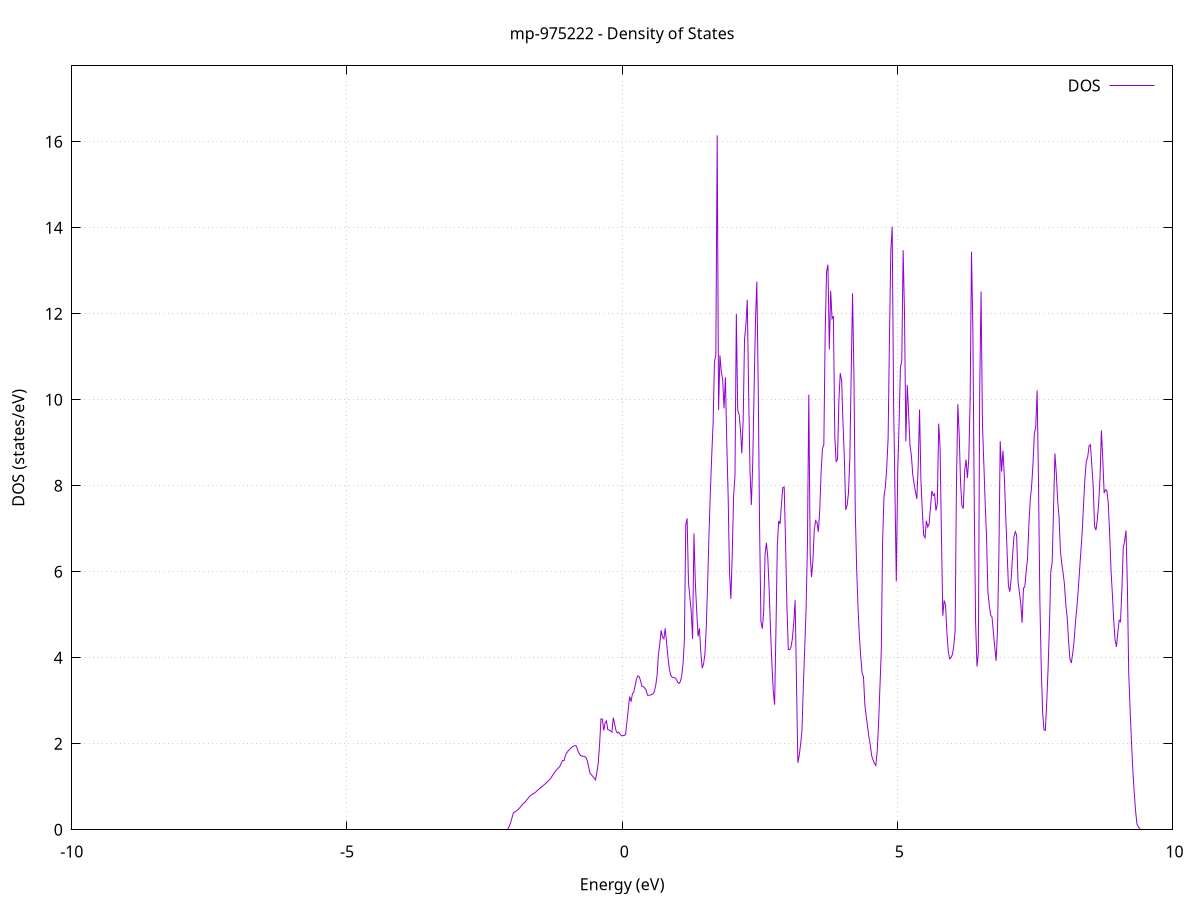 set title 'mp-975222 - Density of States'
set xlabel 'Energy (eV)'
set ylabel 'DOS (states/eV)'
set grid
set xrange [-10:10]
set yrange [0:17.764]
set xzeroaxis lt -1
set terminal png size 800,600
set output 'mp-975222_dos_gnuplot.png'
plot '-' using 1:2 with lines title 'DOS'
-37.997200 0.000000
-37.972400 0.000000
-37.947500 0.000000
-37.922700 0.000000
-37.897800 0.000000
-37.873000 0.000000
-37.848200 0.000000
-37.823300 0.000000
-37.798500 0.000000
-37.773600 0.000000
-37.748800 0.000000
-37.723900 0.000000
-37.699100 0.000000
-37.674200 0.000000
-37.649400 0.000000
-37.624600 0.000000
-37.599700 0.000000
-37.574900 0.000000
-37.550000 0.000000
-37.525200 0.000000
-37.500300 0.000000
-37.475500 0.000000
-37.450700 0.000000
-37.425800 0.000000
-37.401000 0.000000
-37.376100 0.000000
-37.351300 0.000000
-37.326400 0.000000
-37.301600 0.000000
-37.276800 0.000000
-37.251900 0.000000
-37.227100 0.000000
-37.202200 0.000000
-37.177400 0.000000
-37.152500 0.000000
-37.127700 0.000000
-37.102900 0.000000
-37.078000 0.000000
-37.053200 0.000000
-37.028300 0.000000
-37.003500 0.000000
-36.978600 0.000000
-36.953800 0.000000
-36.929000 0.000000
-36.904100 0.000000
-36.879300 0.000000
-36.854400 0.000000
-36.829600 0.000000
-36.804700 0.000000
-36.779900 0.000000
-36.755000 0.000000
-36.730200 0.000000
-36.705400 0.000000
-36.680500 0.000000
-36.655700 0.000000
-36.630800 0.000000
-36.606000 0.000000
-36.581100 0.000000
-36.556300 0.000000
-36.531500 0.000000
-36.506600 0.000000
-36.481800 0.000000
-36.456900 0.000000
-36.432100 0.000000
-36.407200 0.000000
-36.382400 0.000000
-36.357600 0.000000
-36.332700 0.000000
-36.307900 0.000000
-36.283000 0.000000
-36.258200 0.000000
-36.233300 0.000000
-36.208500 0.000000
-36.183700 0.000000
-36.158800 0.000000
-36.134000 0.000000
-36.109100 0.000000
-36.084300 0.000000
-36.059400 0.000000
-36.034600 0.000000
-36.009800 0.000000
-35.984900 0.000000
-35.960100 0.000000
-35.935200 0.000000
-35.910400 0.000000
-35.885500 0.000000
-35.860700 0.000000
-35.835800 0.000000
-35.811000 0.000000
-35.786200 0.000000
-35.761300 0.000000
-35.736500 0.000000
-35.711600 0.000000
-35.686800 0.000000
-35.661900 0.000000
-35.637100 0.000000
-35.612300 0.000000
-35.587400 0.000000
-35.562600 0.000000
-35.537700 0.000000
-35.512900 0.000000
-35.488000 0.000000
-35.463200 0.000000
-35.438400 0.000000
-35.413500 0.000000
-35.388700 0.000000
-35.363800 0.000000
-35.339000 0.000000
-35.314100 0.000000
-35.289300 0.000000
-35.264500 0.000000
-35.239600 0.000000
-35.214800 0.000000
-35.189900 0.000000
-35.165100 0.000000
-35.140200 0.000000
-35.115400 0.000000
-35.090600 0.000000
-35.065700 0.000000
-35.040900 0.000000
-35.016000 0.000000
-34.991200 0.000000
-34.966300 0.000000
-34.941500 0.000000
-34.916600 0.000000
-34.891800 0.000000
-34.867000 0.000000
-34.842100 0.000000
-34.817300 0.000000
-34.792400 0.000000
-34.767600 0.000000
-34.742700 0.000000
-34.717900 0.000000
-34.693100 0.000000
-34.668200 0.000000
-34.643400 0.000000
-34.618500 0.000000
-34.593700 0.000000
-34.568800 0.000000
-34.544000 0.000000
-34.519200 0.000000
-34.494300 0.000000
-34.469500 0.000000
-34.444600 0.000000
-34.419800 0.000000
-34.394900 0.000000
-34.370100 0.000000
-34.345300 0.000000
-34.320400 0.000000
-34.295600 0.000000
-34.270700 0.000000
-34.245900 0.000000
-34.221000 0.000000
-34.196200 0.000000
-34.171400 0.000000
-34.146500 0.000000
-34.121700 0.000000
-34.096800 0.000000
-34.072000 0.000000
-34.047100 0.000000
-34.022300 0.000000
-33.997400 0.000000
-33.972600 0.000000
-33.947800 0.000000
-33.922900 0.000000
-33.898100 0.000000
-33.873200 0.000000
-33.848400 0.000000
-33.823500 0.000000
-33.798700 0.000000
-33.773900 0.000000
-33.749000 0.000000
-33.724200 0.000000
-33.699300 0.000000
-33.674500 0.000000
-33.649600 0.000000
-33.624800 0.000000
-33.600000 0.000000
-33.575100 0.000000
-33.550300 0.000000
-33.525400 0.000000
-33.500600 0.000000
-33.475700 0.000000
-33.450900 0.000000
-33.426100 0.000000
-33.401200 0.000000
-33.376400 0.000000
-33.351500 0.000000
-33.326700 0.000000
-33.301800 0.000000
-33.277000 0.000000
-33.252100 0.000000
-33.227300 0.000000
-33.202500 0.000000
-33.177600 0.000000
-33.152800 0.000000
-33.127900 0.000000
-33.103100 0.000000
-33.078200 0.000000
-33.053400 0.000000
-33.028600 0.000000
-33.003700 0.000000
-32.978900 0.000000
-32.954000 0.000000
-32.929200 0.000000
-32.904300 0.000000
-32.879500 0.000000
-32.854700 0.000000
-32.829800 0.000000
-32.805000 0.000000
-32.780100 0.000000
-32.755300 0.000000
-32.730400 0.000000
-32.705600 0.000000
-32.680800 0.000000
-32.655900 0.000000
-32.631100 0.000000
-32.606200 0.000000
-32.581400 0.000000
-32.556500 0.000000
-32.531700 0.000000
-32.506900 0.000000
-32.482000 0.000000
-32.457200 0.000000
-32.432300 0.000000
-32.407500 0.000000
-32.382600 0.000000
-32.357800 0.000000
-32.332900 0.000000
-32.308100 0.000000
-32.283300 0.000000
-32.258400 0.000000
-32.233600 0.000000
-32.208700 0.000000
-32.183900 0.000000
-32.159000 0.000000
-32.134200 0.000000
-32.109400 0.000000
-32.084500 0.000000
-32.059700 0.000000
-32.034800 0.000000
-32.010000 0.000000
-31.985100 0.000000
-31.960300 0.000000
-31.935500 0.000000
-31.910600 0.000000
-31.885800 0.000000
-31.860900 0.000000
-31.836100 0.000000
-31.811200 0.000000
-31.786400 0.000000
-31.761600 0.000000
-31.736700 0.000000
-31.711900 0.000000
-31.687000 0.000000
-31.662200 0.000000
-31.637300 0.000000
-31.612500 0.000000
-31.587700 0.000000
-31.562800 0.000000
-31.538000 0.000000
-31.513100 0.000000
-31.488300 0.000000
-31.463400 0.000000
-31.438600 0.000000
-31.413700 0.000000
-31.388900 0.000000
-31.364100 0.000000
-31.339200 0.000000
-31.314400 0.000000
-31.289500 0.000000
-31.264700 0.000000
-31.239800 0.000000
-31.215000 0.000000
-31.190200 0.000000
-31.165300 0.000000
-31.140500 0.000000
-31.115600 0.000000
-31.090800 0.000000
-31.065900 0.000000
-31.041100 0.000000
-31.016300 0.000000
-30.991400 0.000000
-30.966600 0.000000
-30.941700 0.000000
-30.916900 0.000000
-30.892000 0.000000
-30.867200 0.000000
-30.842400 0.000000
-30.817500 0.000000
-30.792700 0.000000
-30.767800 0.000000
-30.743000 0.000000
-30.718100 0.000000
-30.693300 0.000000
-30.668500 0.000000
-30.643600 0.000000
-30.618800 0.000000
-30.593900 0.000000
-30.569100 0.000000
-30.544200 0.000000
-30.519400 0.000000
-30.494500 0.000000
-30.469700 0.000000
-30.444900 0.000000
-30.420000 0.000000
-30.395200 0.000000
-30.370300 0.000000
-30.345500 0.000000
-30.320600 0.000000
-30.295800 0.000000
-30.271000 0.000000
-30.246100 0.000000
-30.221300 0.000000
-30.196400 0.000000
-30.171600 0.000000
-30.146700 0.000000
-30.121900 0.000000
-30.097100 0.000000
-30.072200 0.000000
-30.047400 0.000000
-30.022500 0.000000
-29.997700 0.000000
-29.972800 0.000000
-29.948000 0.000000
-29.923200 0.000000
-29.898300 0.000000
-29.873500 0.000000
-29.848600 0.000000
-29.823800 0.000000
-29.798900 0.000000
-29.774100 0.000000
-29.749300 0.000000
-29.724400 0.000000
-29.699600 0.000000
-29.674700 0.000000
-29.649900 0.000000
-29.625000 0.000000
-29.600200 0.000000
-29.575300 0.000000
-29.550500 0.000000
-29.525700 0.000000
-29.500800 0.000000
-29.476000 0.000000
-29.451100 0.000000
-29.426300 0.000000
-29.401400 0.000000
-29.376600 0.000000
-29.351800 0.000000
-29.326900 0.000000
-29.302100 0.000000
-29.277200 0.000000
-29.252400 0.000000
-29.227500 0.000000
-29.202700 0.000000
-29.177900 0.000000
-29.153000 0.000000
-29.128200 0.000000
-29.103300 0.000000
-29.078500 0.000000
-29.053600 0.000000
-29.028800 0.000000
-29.004000 0.000000
-28.979100 0.000000
-28.954300 0.000000
-28.929400 0.000000
-28.904600 0.000000
-28.879700 0.000000
-28.854900 0.000000
-28.830100 0.000000
-28.805200 0.000000
-28.780400 0.000000
-28.755500 0.000000
-28.730700 0.000000
-28.705800 0.000000
-28.681000 0.000000
-28.656100 0.000000
-28.631300 0.000000
-28.606500 0.000000
-28.581600 0.000000
-28.556800 0.000000
-28.531900 0.000000
-28.507100 0.000000
-28.482200 0.000000
-28.457400 0.000000
-28.432600 0.000000
-28.407700 0.000000
-28.382900 0.000000
-28.358000 0.000000
-28.333200 0.000000
-28.308300 0.000000
-28.283500 0.000000
-28.258700 0.000000
-28.233800 0.000000
-28.209000 0.000000
-28.184100 0.000000
-28.159300 0.000000
-28.134400 0.000000
-28.109600 0.000000
-28.084800 0.000000
-28.059900 0.000000
-28.035100 0.000000
-28.010200 0.000000
-27.985400 0.000000
-27.960500 0.000000
-27.935700 0.000000
-27.910800 0.000000
-27.886000 0.000000
-27.861200 0.000000
-27.836300 0.000000
-27.811500 0.000000
-27.786600 0.000000
-27.761800 0.000000
-27.736900 0.000000
-27.712100 0.000000
-27.687300 0.000000
-27.662400 0.000000
-27.637600 0.000000
-27.612700 0.000000
-27.587900 0.000000
-27.563000 0.000000
-27.538200 0.000000
-27.513400 0.000000
-27.488500 0.000000
-27.463700 0.000000
-27.438800 0.000000
-27.414000 0.000000
-27.389100 0.000000
-27.364300 0.000000
-27.339500 0.000000
-27.314600 0.000000
-27.289800 0.000000
-27.264900 0.000000
-27.240100 0.000000
-27.215200 0.000000
-27.190400 0.000000
-27.165600 0.000000
-27.140700 0.000000
-27.115900 0.000000
-27.091000 0.000000
-27.066200 0.000000
-27.041300 0.000000
-27.016500 0.000000
-26.991600 0.000000
-26.966800 0.000000
-26.942000 0.000000
-26.917100 0.000000
-26.892300 0.000000
-26.867400 0.000000
-26.842600 0.000000
-26.817700 0.000000
-26.792900 0.000000
-26.768100 0.000000
-26.743200 0.000000
-26.718400 0.000000
-26.693500 0.000000
-26.668700 0.000000
-26.643800 0.000000
-26.619000 0.000000
-26.594200 0.000000
-26.569300 0.000000
-26.544500 0.000000
-26.519600 0.000000
-26.494800 0.000000
-26.469900 0.000000
-26.445100 0.000000
-26.420300 0.000000
-26.395400 0.000000
-26.370600 0.000000
-26.345700 0.000000
-26.320900 0.000000
-26.296000 0.000000
-26.271200 0.000000
-26.246400 0.000000
-26.221500 0.000000
-26.196700 0.000000
-26.171800 0.000000
-26.147000 0.000000
-26.122100 0.000000
-26.097300 0.000000
-26.072400 0.000000
-26.047600 0.000000
-26.022800 0.000000
-25.997900 0.000000
-25.973100 0.000000
-25.948200 0.000000
-25.923400 0.000000
-25.898500 0.000000
-25.873700 0.000000
-25.848900 0.000000
-25.824000 0.000000
-25.799200 0.000000
-25.774300 0.000000
-25.749500 0.000000
-25.724600 0.000000
-25.699800 0.000000
-25.675000 0.000000
-25.650100 0.000000
-25.625300 0.000000
-25.600400 0.000000
-25.575600 0.000000
-25.550700 0.000000
-25.525900 0.000000
-25.501100 0.000000
-25.476200 0.000000
-25.451400 0.000000
-25.426500 0.000000
-25.401700 0.000000
-25.376800 0.000000
-25.352000 0.000000
-25.327200 0.000000
-25.302300 0.000000
-25.277500 0.000000
-25.252600 0.000000
-25.227800 0.000000
-25.202900 0.000000
-25.178100 0.000000
-25.153200 0.000000
-25.128400 0.000000
-25.103600 0.000000
-25.078700 0.000000
-25.053900 0.000000
-25.029000 0.000000
-25.004200 0.000000
-24.979300 0.000000
-24.954500 0.000000
-24.929700 0.000000
-24.904800 0.000000
-24.880000 0.000000
-24.855100 0.000000
-24.830300 0.000000
-24.805400 0.000000
-24.780600 0.000000
-24.755800 0.000000
-24.730900 0.000000
-24.706100 0.000000
-24.681200 0.000000
-24.656400 0.000000
-24.631500 0.000000
-24.606700 0.000000
-24.581900 0.000000
-24.557000 0.000000
-24.532200 0.000000
-24.507300 0.000000
-24.482500 0.000000
-24.457600 0.000000
-24.432800 0.000000
-24.408000 0.000000
-24.383100 0.000000
-24.358300 0.000000
-24.333400 0.000000
-24.308600 0.000000
-24.283700 0.000000
-24.258900 0.000000
-24.234000 0.000000
-24.209200 0.000000
-24.184400 0.000000
-24.159500 0.000000
-24.134700 0.000000
-24.109800 0.000000
-24.085000 0.000000
-24.060100 0.000000
-24.035300 0.000000
-24.010500 0.000000
-23.985600 0.000000
-23.960800 0.000000
-23.935900 0.000000
-23.911100 0.000000
-23.886200 0.000000
-23.861400 0.000000
-23.836600 0.000000
-23.811700 0.000000
-23.786900 0.000000
-23.762000 0.000000
-23.737200 0.000000
-23.712300 0.000000
-23.687500 0.000000
-23.662700 0.000000
-23.637800 0.000000
-23.613000 0.000000
-23.588100 0.000000
-23.563300 0.000000
-23.538400 0.000000
-23.513600 0.000000
-23.488800 0.000000
-23.463900 0.000000
-23.439100 0.000000
-23.414200 0.000000
-23.389400 0.000000
-23.364500 0.000000
-23.339700 0.000000
-23.314800 0.000000
-23.290000 0.000000
-23.265200 0.000000
-23.240300 0.000000
-23.215500 0.000000
-23.190600 0.000000
-23.165800 0.000000
-23.140900 0.000000
-23.116100 0.000000
-23.091300 0.000000
-23.066400 0.000000
-23.041600 0.000000
-23.016700 0.000000
-22.991900 0.000000
-22.967000 0.000000
-22.942200 0.000000
-22.917400 0.000000
-22.892500 0.000000
-22.867700 0.000000
-22.842800 0.000000
-22.818000 0.000000
-22.793100 0.000000
-22.768300 0.000000
-22.743500 0.000000
-22.718600 0.000000
-22.693800 0.000000
-22.668900 0.000000
-22.644100 0.000000
-22.619200 0.000000
-22.594400 0.000000
-22.569500 0.000000
-22.544700 0.000000
-22.519900 0.000000
-22.495000 0.000000
-22.470200 0.000000
-22.445300 0.000000
-22.420500 0.000000
-22.395600 0.000000
-22.370800 0.000000
-22.346000 0.000000
-22.321100 0.000000
-22.296300 0.000000
-22.271400 0.000000
-22.246600 0.000000
-22.221700 0.000000
-22.196900 0.000000
-22.172100 0.000000
-22.147200 0.000000
-22.122400 0.000000
-22.097500 0.000000
-22.072700 0.000000
-22.047800 0.000000
-22.023000 0.000000
-21.998200 0.000000
-21.973300 0.000000
-21.948500 0.000000
-21.923600 0.000000
-21.898800 0.000000
-21.873900 0.000000
-21.849100 0.000000
-21.824300 0.000000
-21.799400 0.000000
-21.774600 0.000000
-21.749700 0.000000
-21.724900 0.000000
-21.700000 0.000000
-21.675200 0.000000
-21.650300 0.000000
-21.625500 0.000000
-21.600700 0.000000
-21.575800 0.000000
-21.551000 0.000000
-21.526100 0.000000
-21.501300 0.000000
-21.476400 0.000000
-21.451600 0.000000
-21.426800 0.000000
-21.401900 0.000000
-21.377100 0.000000
-21.352200 0.000000
-21.327400 0.000000
-21.302500 0.000000
-21.277700 0.000000
-21.252900 0.000000
-21.228000 0.000000
-21.203200 0.000000
-21.178300 0.000000
-21.153500 0.000000
-21.128600 0.000000
-21.103800 0.000000
-21.079000 0.000000
-21.054100 0.000000
-21.029300 0.000000
-21.004400 0.000000
-20.979600 0.000000
-20.954700 0.000000
-20.929900 0.000000
-20.905100 0.000000
-20.880200 0.000000
-20.855400 0.000000
-20.830500 0.000000
-20.805700 0.000000
-20.780800 0.000000
-20.756000 0.000000
-20.731100 0.000000
-20.706300 0.000000
-20.681500 0.000000
-20.656600 0.000000
-20.631800 0.000000
-20.606900 0.000000
-20.582100 0.000000
-20.557200 0.000000
-20.532400 0.000000
-20.507600 0.000000
-20.482700 0.000000
-20.457900 0.000000
-20.433000 0.000000
-20.408200 0.000000
-20.383300 0.000000
-20.358500 0.000000
-20.333700 0.000000
-20.308800 0.000000
-20.284000 0.000000
-20.259100 0.000000
-20.234300 0.000000
-20.209400 0.000000
-20.184600 0.000000
-20.159800 0.000000
-20.134900 0.000000
-20.110100 0.000000
-20.085200 0.000000
-20.060400 0.000000
-20.035500 0.000000
-20.010700 0.000000
-19.985900 0.000000
-19.961000 0.000000
-19.936200 0.000000
-19.911300 0.000000
-19.886500 0.000000
-19.861600 0.000000
-19.836800 0.000000
-19.811900 0.000000
-19.787100 0.000000
-19.762300 0.000000
-19.737400 0.000000
-19.712600 0.000000
-19.687700 0.000000
-19.662900 0.000000
-19.638000 0.000000
-19.613200 0.000000
-19.588400 0.000000
-19.563500 0.000000
-19.538700 0.000000
-19.513800 0.000000
-19.489000 0.000000
-19.464100 0.000000
-19.439300 0.000000
-19.414500 0.000000
-19.389600 0.000000
-19.364800 0.000000
-19.339900 0.000000
-19.315100 0.000000
-19.290200 0.000000
-19.265400 0.000000
-19.240600 0.000000
-19.215700 0.000000
-19.190900 0.000000
-19.166000 0.000000
-19.141200 0.000000
-19.116300 0.000000
-19.091500 0.000000
-19.066700 0.000000
-19.041800 0.000000
-19.017000 0.000000
-18.992100 0.000000
-18.967300 0.000000
-18.942400 0.000000
-18.917600 0.000000
-18.892700 0.000000
-18.867900 0.000000
-18.843100 0.000000
-18.818200 0.000000
-18.793400 0.000000
-18.768500 0.000000
-18.743700 0.000000
-18.718800 0.000000
-18.694000 0.000000
-18.669200 0.000000
-18.644300 0.000000
-18.619500 0.000000
-18.594600 0.000000
-18.569800 0.000000
-18.544900 0.000000
-18.520100 0.000000
-18.495300 0.000000
-18.470400 0.000000
-18.445600 0.000000
-18.420700 0.000000
-18.395900 0.000000
-18.371000 0.000000
-18.346200 0.000000
-18.321400 0.000000
-18.296500 0.000000
-18.271700 0.000000
-18.246800 0.000000
-18.222000 0.000000
-18.197100 0.000000
-18.172300 0.000000
-18.147400 0.000000
-18.122600 0.000000
-18.097800 0.000000
-18.072900 0.000000
-18.048100 0.000000
-18.023200 0.000000
-17.998400 0.000000
-17.973500 0.000000
-17.948700 0.000000
-17.923900 0.000000
-17.899000 0.000000
-17.874200 0.000000
-17.849300 0.000000
-17.824500 0.000000
-17.799600 187.738900
-17.774800 109.670200
-17.750000 136.604200
-17.725100 181.188200
-17.700300 0.000000
-17.675400 0.000000
-17.650600 0.000000
-17.625700 0.000000
-17.600900 0.000000
-17.576100 0.000000
-17.551200 0.000000
-17.526400 0.000000
-17.501500 0.000000
-17.476700 0.000000
-17.451800 0.000000
-17.427000 0.000000
-17.402200 0.000000
-17.377300 0.000000
-17.352500 0.000000
-17.327600 0.000000
-17.302800 0.000000
-17.277900 0.000000
-17.253100 0.000000
-17.228200 0.000000
-17.203400 0.000000
-17.178600 0.000000
-17.153700 0.000000
-17.128900 0.000000
-17.104000 0.000000
-17.079200 0.000000
-17.054300 0.000000
-17.029500 0.000000
-17.004700 0.000000
-16.979800 0.000000
-16.955000 0.000000
-16.930100 0.000000
-16.905300 0.000000
-16.880400 0.000000
-16.855600 0.000000
-16.830800 0.000000
-16.805900 0.000000
-16.781100 0.000000
-16.756200 0.000000
-16.731400 0.000000
-16.706500 0.000000
-16.681700 0.000000
-16.656900 0.000000
-16.632000 0.000000
-16.607200 0.000000
-16.582300 0.000000
-16.557500 0.000000
-16.532600 0.000000
-16.507800 0.000000
-16.483000 0.000000
-16.458100 0.000000
-16.433300 0.000000
-16.408400 0.000000
-16.383600 0.000000
-16.358700 0.000000
-16.333900 0.000000
-16.309000 0.000000
-16.284200 0.000000
-16.259400 0.000000
-16.234500 0.000000
-16.209700 0.000000
-16.184800 0.000000
-16.160000 0.000000
-16.135100 0.000000
-16.110300 0.000000
-16.085500 0.000000
-16.060600 0.000000
-16.035800 0.000000
-16.010900 0.000000
-15.986100 0.000000
-15.961200 0.000000
-15.936400 0.000000
-15.911600 0.000000
-15.886700 0.000000
-15.861900 0.000000
-15.837000 0.000000
-15.812200 0.000000
-15.787300 0.000000
-15.762500 0.000000
-15.737700 0.000000
-15.712800 0.000000
-15.688000 0.000000
-15.663100 0.000000
-15.638300 0.000000
-15.613400 0.000000
-15.588600 0.000000
-15.563800 0.000000
-15.538900 0.000000
-15.514100 0.000000
-15.489200 0.000000
-15.464400 0.000000
-15.439500 0.000000
-15.414700 0.000000
-15.389800 0.000000
-15.365000 0.000000
-15.340200 0.000000
-15.315300 0.000000
-15.290500 0.000000
-15.265600 0.000000
-15.240800 0.000000
-15.215900 0.000000
-15.191100 0.000000
-15.166300 0.000000
-15.141400 0.000000
-15.116600 0.000000
-15.091700 0.000000
-15.066900 0.000000
-15.042000 0.000000
-15.017200 0.000000
-14.992400 0.000000
-14.967500 0.000000
-14.942700 0.000000
-14.917800 0.000000
-14.893000 0.000000
-14.868100 0.000000
-14.843300 0.000000
-14.818500 0.000000
-14.793600 0.000000
-14.768800 0.000000
-14.743900 0.000000
-14.719100 0.000000
-14.694200 0.000000
-14.669400 0.000000
-14.644600 0.000000
-14.619700 0.000000
-14.594900 0.000000
-14.570000 0.000000
-14.545200 0.000000
-14.520300 0.000000
-14.495500 0.000000
-14.470600 0.000000
-14.445800 0.000000
-14.421000 0.000000
-14.396100 0.000000
-14.371300 0.000000
-14.346400 0.000000
-14.321600 0.000000
-14.296700 0.000000
-14.271900 0.000000
-14.247100 0.000000
-14.222200 0.000000
-14.197400 0.000000
-14.172500 0.000000
-14.147700 0.000000
-14.122800 0.000000
-14.098000 0.000000
-14.073200 0.000000
-14.048300 0.000000
-14.023500 0.000000
-13.998600 0.000000
-13.973800 0.000000
-13.948900 0.000000
-13.924100 0.000000
-13.899300 0.000000
-13.874400 0.000000
-13.849600 0.000000
-13.824700 0.000000
-13.799900 0.000000
-13.775000 0.000000
-13.750200 0.000000
-13.725400 0.000000
-13.700500 0.000000
-13.675700 0.000000
-13.650800 0.000000
-13.626000 0.000000
-13.601100 0.000000
-13.576300 0.000000
-13.551400 0.000000
-13.526600 0.000000
-13.501800 0.000000
-13.476900 0.000000
-13.452100 0.000000
-13.427200 0.000000
-13.402400 0.000000
-13.377500 0.000000
-13.352700 0.000000
-13.327900 0.000000
-13.303000 0.000000
-13.278200 0.000000
-13.253300 0.000000
-13.228500 0.000000
-13.203600 0.000000
-13.178800 0.000000
-13.154000 0.000000
-13.129100 0.000000
-13.104300 0.000000
-13.079400 0.000000
-13.054600 0.000000
-13.029700 0.000000
-13.004900 0.000000
-12.980100 0.000000
-12.955200 0.000000
-12.930400 0.000000
-12.905500 0.000000
-12.880700 0.000000
-12.855800 0.000000
-12.831000 0.000000
-12.806100 0.000000
-12.781300 0.000000
-12.756500 0.000000
-12.731600 0.000000
-12.706800 0.000000
-12.681900 0.000000
-12.657100 0.000000
-12.632200 0.000000
-12.607400 0.000000
-12.582600 0.000000
-12.557700 0.000000
-12.532900 0.000000
-12.508000 0.000000
-12.483200 0.000000
-12.458300 0.000000
-12.433500 0.000000
-12.408700 0.000000
-12.383800 0.000000
-12.359000 0.000000
-12.334100 0.000000
-12.309300 0.000000
-12.284400 0.000000
-12.259600 0.000000
-12.234800 0.000000
-12.209900 0.000000
-12.185100 0.000000
-12.160200 0.000000
-12.135400 0.000000
-12.110500 0.000000
-12.085700 0.000000
-12.060900 0.000000
-12.036000 0.000000
-12.011200 0.000000
-11.986300 0.000000
-11.961500 0.000000
-11.936600 0.000000
-11.911800 0.000000
-11.886900 0.000000
-11.862100 0.000000
-11.837300 0.000000
-11.812400 0.000000
-11.787600 0.000000
-11.762700 0.000000
-11.737900 0.000000
-11.713000 0.000000
-11.688200 0.000000
-11.663400 0.000000
-11.638500 0.000000
-11.613700 0.000000
-11.588800 0.000000
-11.564000 0.000000
-11.539100 0.000000
-11.514300 0.000000
-11.489500 0.000000
-11.464600 0.000000
-11.439800 0.000000
-11.414900 0.000000
-11.390100 0.000000
-11.365200 0.000000
-11.340400 0.000000
-11.315600 0.000000
-11.290700 0.000000
-11.265900 0.000000
-11.241000 0.000000
-11.216200 0.000000
-11.191300 0.000000
-11.166500 0.000000
-11.141700 0.000000
-11.116800 0.000000
-11.092000 0.000000
-11.067100 0.000000
-11.042300 0.000000
-11.017400 0.000000
-10.992600 1093.178900
-10.967700 0.000000
-10.942900 0.000000
-10.918100 0.000000
-10.893200 0.000000
-10.868400 0.000000
-10.843500 0.000000
-10.818700 0.000000
-10.793800 0.000000
-10.769000 0.000000
-10.744200 0.000000
-10.719300 0.000000
-10.694500 0.000000
-10.669600 0.000000
-10.644800 0.000000
-10.619900 0.000000
-10.595100 0.000000
-10.570300 0.000000
-10.545400 0.000000
-10.520600 0.000000
-10.495700 0.000000
-10.470900 0.000000
-10.446000 0.000000
-10.421200 0.000000
-10.396400 0.000000
-10.371500 0.000000
-10.346700 0.000000
-10.321800 0.000000
-10.297000 0.000000
-10.272100 0.000000
-10.247300 0.000000
-10.222500 0.000000
-10.197600 0.000000
-10.172800 0.000000
-10.147900 0.000000
-10.123100 0.000000
-10.098200 0.000000
-10.073400 0.000000
-10.048500 0.000000
-10.023700 0.000000
-9.998900 0.000000
-9.974000 0.000000
-9.949200 0.000000
-9.924300 0.000000
-9.899500 0.000000
-9.874600 0.000000
-9.849800 0.000000
-9.825000 0.000000
-9.800100 0.000000
-9.775300 0.000000
-9.750400 0.000000
-9.725600 0.000000
-9.700700 0.000000
-9.675900 0.000000
-9.651100 0.000000
-9.626200 0.000000
-9.601400 0.000000
-9.576500 0.000000
-9.551700 0.000000
-9.526800 0.000000
-9.502000 0.000000
-9.477200 0.000000
-9.452300 0.000000
-9.427500 0.000000
-9.402600 0.000000
-9.377800 0.000000
-9.352900 0.000000
-9.328100 0.000000
-9.303300 0.000000
-9.278400 0.000000
-9.253600 0.000000
-9.228700 0.000000
-9.203900 0.000000
-9.179000 0.000000
-9.154200 0.000000
-9.129300 0.000000
-9.104500 0.000000
-9.079700 0.000000
-9.054800 0.000000
-9.030000 0.000000
-9.005100 0.000000
-8.980300 0.000000
-8.955400 0.000000
-8.930600 0.000000
-8.905800 0.000000
-8.880900 0.000000
-8.856100 0.000000
-8.831200 0.000000
-8.806400 0.000000
-8.781500 0.000000
-8.756700 0.000000
-8.731900 0.000000
-8.707000 0.000000
-8.682200 0.000000
-8.657300 0.000000
-8.632500 0.000000
-8.607600 0.000000
-8.582800 0.000000
-8.558000 0.000000
-8.533100 0.000000
-8.508300 0.000000
-8.483400 0.000000
-8.458600 0.000000
-8.433700 0.000000
-8.408900 0.000000
-8.384000 0.000000
-8.359200 0.000000
-8.334400 0.000000
-8.309500 0.000000
-8.284700 0.000000
-8.259800 0.000000
-8.235000 0.000000
-8.210100 0.000000
-8.185300 0.000000
-8.160500 0.000000
-8.135600 0.000000
-8.110800 0.000000
-8.085900 0.000000
-8.061100 0.000000
-8.036200 0.000000
-8.011400 0.000000
-7.986600 0.000000
-7.961700 0.000000
-7.936900 0.000000
-7.912000 0.000000
-7.887200 0.000000
-7.862300 0.000000
-7.837500 0.000000
-7.812700 0.000000
-7.787800 0.000000
-7.763000 0.000000
-7.738100 0.000000
-7.713300 0.000000
-7.688400 0.000000
-7.663600 0.000000
-7.638800 0.000000
-7.613900 0.000000
-7.589100 0.000000
-7.564200 0.000000
-7.539400 0.000000
-7.514500 0.000000
-7.489700 0.000000
-7.464800 0.000000
-7.440000 0.000000
-7.415200 0.000000
-7.390300 0.000000
-7.365500 0.000000
-7.340600 0.000000
-7.315800 0.000000
-7.290900 0.000000
-7.266100 0.000000
-7.241300 0.000000
-7.216400 0.000000
-7.191600 0.000000
-7.166700 0.000000
-7.141900 0.000000
-7.117000 0.000000
-7.092200 0.000000
-7.067400 0.000000
-7.042500 0.000000
-7.017700 0.000000
-6.992800 0.000000
-6.968000 0.000000
-6.943100 0.000000
-6.918300 0.000000
-6.893500 0.000000
-6.868600 0.000000
-6.843800 0.000000
-6.818900 0.000000
-6.794100 0.000000
-6.769200 0.000000
-6.744400 0.000000
-6.719600 0.000000
-6.694700 0.000000
-6.669900 0.000000
-6.645000 0.000000
-6.620200 0.000000
-6.595300 0.000000
-6.570500 0.000000
-6.545600 0.000000
-6.520800 0.000000
-6.496000 0.000000
-6.471100 0.000000
-6.446300 0.000000
-6.421400 0.000000
-6.396600 0.000000
-6.371700 0.000000
-6.346900 0.000000
-6.322100 0.000000
-6.297200 0.000000
-6.272400 0.000000
-6.247500 0.000000
-6.222700 0.000000
-6.197800 0.000000
-6.173000 0.000000
-6.148200 0.000000
-6.123300 0.000000
-6.098500 0.000000
-6.073600 0.000000
-6.048800 0.000000
-6.023900 0.000000
-5.999100 0.000000
-5.974300 0.000000
-5.949400 0.000000
-5.924600 0.000000
-5.899700 0.000000
-5.874900 0.000000
-5.850000 0.000000
-5.825200 0.000000
-5.800400 0.000000
-5.775500 0.000000
-5.750700 0.000000
-5.725800 0.000000
-5.701000 0.000000
-5.676100 0.000000
-5.651300 0.000000
-5.626400 0.000000
-5.601600 0.000000
-5.576800 0.000000
-5.551900 0.000000
-5.527100 0.000000
-5.502200 0.000000
-5.477400 0.000000
-5.452500 0.000000
-5.427700 0.000000
-5.402900 0.000000
-5.378000 0.000000
-5.353200 0.000000
-5.328300 0.000000
-5.303500 0.000000
-5.278600 0.000000
-5.253800 0.000000
-5.229000 0.000000
-5.204100 0.000000
-5.179300 0.000000
-5.154400 0.000000
-5.129600 0.000000
-5.104700 0.000000
-5.079900 0.000000
-5.055100 0.000000
-5.030200 0.000000
-5.005400 0.000000
-4.980500 0.000000
-4.955700 0.000000
-4.930800 0.000000
-4.906000 0.000000
-4.881200 0.000000
-4.856300 0.000000
-4.831500 0.000000
-4.806600 0.000000
-4.781800 0.000000
-4.756900 0.000000
-4.732100 0.000000
-4.707200 0.000000
-4.682400 0.000000
-4.657600 0.000000
-4.632700 0.000000
-4.607900 0.000000
-4.583000 0.000000
-4.558200 0.000000
-4.533300 0.000000
-4.508500 0.000000
-4.483700 0.000000
-4.458800 0.000000
-4.434000 0.000000
-4.409100 0.000000
-4.384300 0.000000
-4.359400 0.000000
-4.334600 0.000000
-4.309800 0.000000
-4.284900 0.000000
-4.260100 0.000000
-4.235200 0.000000
-4.210400 0.000000
-4.185500 0.000000
-4.160700 0.000000
-4.135900 0.000000
-4.111000 0.000000
-4.086200 0.000000
-4.061300 0.000000
-4.036500 0.000000
-4.011600 0.000000
-3.986800 0.000000
-3.962000 0.000000
-3.937100 0.000000
-3.912300 0.000000
-3.887400 0.000000
-3.862600 0.000000
-3.837700 0.000000
-3.812900 0.000000
-3.788000 0.000000
-3.763200 0.000000
-3.738400 0.000000
-3.713500 0.000000
-3.688700 0.000000
-3.663800 0.000000
-3.639000 0.000000
-3.614100 0.000000
-3.589300 0.000000
-3.564500 0.000000
-3.539600 0.000000
-3.514800 0.000000
-3.489900 0.000000
-3.465100 0.000000
-3.440200 0.000000
-3.415400 0.000000
-3.390600 0.000000
-3.365700 0.000000
-3.340900 0.000000
-3.316000 0.000000
-3.291200 0.000000
-3.266300 0.000000
-3.241500 0.000000
-3.216700 0.000000
-3.191800 0.000000
-3.167000 0.000000
-3.142100 0.000000
-3.117300 0.000000
-3.092400 0.000000
-3.067600 0.000000
-3.042700 0.000000
-3.017900 0.000000
-2.993100 0.000000
-2.968200 0.000000
-2.943400 0.000000
-2.918500 0.000000
-2.893700 0.000000
-2.868800 0.000000
-2.844000 0.000000
-2.819200 0.000000
-2.794300 0.000000
-2.769500 0.000000
-2.744600 0.000000
-2.719800 0.000000
-2.694900 0.000000
-2.670100 0.000000
-2.645300 0.000000
-2.620400 0.000000
-2.595600 0.000000
-2.570700 0.000000
-2.545900 0.000000
-2.521000 0.000000
-2.496200 0.000000
-2.471400 0.000000
-2.446500 0.000000
-2.421700 0.000000
-2.396800 0.000000
-2.372000 0.000000
-2.347100 0.000000
-2.322300 0.000000
-2.297500 0.000000
-2.272600 0.000000
-2.247800 0.000000
-2.222900 0.000000
-2.198100 0.000000
-2.173200 0.000000
-2.148400 0.000000
-2.123500 0.000000
-2.098700 0.001800
-2.073900 0.028300
-2.049000 0.086100
-2.024200 0.175400
-1.999300 0.286900
-1.974500 0.400600
-1.949600 0.414000
-1.924800 0.433700
-1.900000 0.459800
-1.875100 0.491000
-1.850300 0.526200
-1.825400 0.565300
-1.800600 0.605300
-1.775700 0.627700
-1.750900 0.665500
-1.726100 0.704900
-1.701200 0.745600
-1.676400 0.783200
-1.651500 0.812200
-1.626700 0.832700
-1.601800 0.845200
-1.577000 0.870300
-1.552200 0.898700
-1.527300 0.927700
-1.502500 0.955900
-1.477600 0.983000
-1.452800 1.008800
-1.427900 1.034100
-1.403100 1.063000
-1.378300 1.092100
-1.353400 1.123000
-1.328600 1.155200
-1.303700 1.188400
-1.278900 1.236100
-1.254000 1.285000
-1.229200 1.331100
-1.204300 1.373900
-1.179500 1.409200
-1.154700 1.444000
-1.129800 1.478200
-1.105000 1.555300
-1.080100 1.613600
-1.055300 1.607900
-1.030400 1.733700
-1.005600 1.789300
-0.980800 1.834500
-0.955900 1.868900
-0.931100 1.899100
-0.906200 1.927200
-0.881400 1.945900
-0.856500 1.959900
-0.831700 1.944800
-0.806900 1.847000
-0.782000 1.775700
-0.757200 1.730000
-0.732300 1.712400
-0.707500 1.709500
-0.682600 1.703900
-0.657800 1.680800
-0.633000 1.608900
-0.608100 1.452900
-0.583300 1.313300
-0.558400 1.277900
-0.533600 1.240900
-0.508700 1.202100
-0.483900 1.160700
-0.459100 1.337800
-0.434200 1.551500
-0.409400 1.990700
-0.384500 2.579700
-0.359700 2.573300
-0.334800 2.308400
-0.310000 2.488900
-0.285100 2.532300
-0.260300 2.331100
-0.235500 2.318900
-0.210600 2.299100
-0.185800 2.272000
-0.160900 2.609200
-0.136100 2.457600
-0.111200 2.305500
-0.086400 2.249900
-0.061600 2.269900
-0.036700 2.222500
-0.011900 2.189300
0.013000 2.188400
0.037800 2.192200
0.062700 2.219900
0.087500 2.514900
0.112300 2.814300
0.137200 3.098500
0.162000 2.978700
0.186900 3.165700
0.211700 3.203900
0.236600 3.356500
0.261400 3.512300
0.286200 3.580300
0.311100 3.560600
0.335900 3.457200
0.360800 3.336100
0.385600 3.327400
0.410500 3.294900
0.435300 3.253900
0.460100 3.128900
0.485000 3.128300
0.509800 3.132800
0.534700 3.143500
0.559500 3.162000
0.584400 3.214100
0.609200 3.351700
0.634100 3.581400
0.658900 4.068200
0.683700 4.316600
0.708600 4.635300
0.733400 4.484400
0.758300 4.440700
0.783100 4.684300
0.808000 4.337200
0.832800 4.014700
0.857600 3.743100
0.882500 3.595400
0.907300 3.549800
0.932200 3.545600
0.957000 3.532900
0.981900 3.504600
1.006700 3.437800
1.031500 3.401200
1.056400 3.441100
1.081200 3.572800
1.106100 3.855600
1.130900 4.400300
1.155800 7.088400
1.180600 7.240600
1.205400 5.748000
1.230300 5.413800
1.255100 5.066900
1.280000 4.435500
1.304800 6.893300
1.329700 5.746300
1.354500 5.086900
1.379300 4.497200
1.404200 4.685000
1.429000 4.144000
1.453900 3.757900
1.478700 3.847800
1.503600 4.085500
1.528400 4.694600
1.553300 5.719400
1.578100 6.858700
1.602900 7.845400
1.627800 8.702700
1.652600 9.454000
1.677500 10.884900
1.702300 11.039500
1.727200 16.148900
1.752000 9.763600
1.776800 11.034100
1.801700 10.643600
1.826500 10.463600
1.851400 9.797800
1.876200 10.525300
1.901100 9.004300
1.925900 7.765700
1.950700 5.991200
1.975600 5.369100
2.000400 6.397200
2.025300 7.771800
2.050100 8.226900
2.075000 11.994900
2.099800 9.752800
2.124600 9.663100
2.149500 9.318700
2.174300 8.752100
2.199200 9.548700
2.224000 11.417700
2.248900 11.739900
2.273700 12.324700
2.298600 10.136800
2.323400 8.335700
2.348200 7.553800
2.373100 8.549100
2.397900 10.251200
2.422800 11.837400
2.447600 12.747000
2.472500 10.324800
2.497300 7.054000
2.522100 4.837300
2.547000 4.677600
2.571800 5.074500
2.596700 6.403600
2.621500 6.675500
2.646400 6.329300
2.671200 5.583000
2.696000 4.640400
2.720900 3.861900
2.745700 3.230400
2.770600 2.908400
2.795400 4.701900
2.820300 6.655400
2.845100 7.185300
2.869900 7.108500
2.894800 7.578200
2.919600 7.960300
2.944500 7.966900
2.969300 6.676200
2.994200 5.200700
3.019000 4.192200
3.043800 4.189800
3.068700 4.250100
3.093500 4.449100
3.118400 4.812000
3.143200 5.337700
3.168100 3.407900
3.192900 1.557600
3.217800 1.729300
3.242600 1.992000
3.267400 2.309400
3.292300 3.344400
3.317100 4.208600
3.342000 5.132700
3.366800 6.618300
3.391700 10.117800
3.416500 6.412800
3.441300 5.876500
3.466200 6.258100
3.491000 6.968000
3.515900 7.188900
3.540700 7.143800
3.565600 6.929200
3.590400 7.427300
3.615200 8.317700
3.640100 8.864500
3.664900 8.958800
3.689800 11.618000
3.714600 12.975700
3.739500 13.141800
3.764300 11.169800
3.789100 12.535100
3.814000 11.885700
3.838800 11.944500
3.863700 9.159800
3.888500 8.551200
3.913400 8.622000
3.938200 9.986600
3.963000 10.620100
3.987900 10.443800
4.012700 9.468000
4.037600 8.650700
4.062400 7.442300
4.087300 7.538200
4.112100 7.824500
4.137000 8.645800
4.161800 10.600400
4.186600 12.475300
4.211500 10.572200
4.236300 7.377400
4.261200 6.079800
4.286000 5.170500
4.310900 4.490600
4.335700 4.019500
4.360500 3.637100
4.385400 3.556400
4.410200 2.900900
4.435100 2.642200
4.459900 2.388900
4.484800 2.151000
4.509600 1.962900
4.534400 1.719700
4.559300 1.620700
4.584100 1.542100
4.609000 1.493800
4.633800 1.813600
4.658700 2.447600
4.683500 3.295400
4.708300 4.152700
4.733200 6.728900
4.758000 7.753000
4.782900 7.974800
4.807700 8.419100
4.832600 9.104900
4.857400 11.441100
4.882200 13.471100
4.907100 14.026300
4.931900 9.952500
4.956800 7.897500
4.981600 5.774000
5.006500 8.293500
5.031300 9.412500
5.056200 10.740000
5.081000 10.912500
5.105800 13.477400
5.130700 11.991700
5.155500 9.033300
5.180400 10.344600
5.205200 9.692800
5.230100 8.944200
5.254900 8.711600
5.279700 8.266400
5.304600 8.049000
5.329400 7.866300
5.354300 7.690400
5.379100 8.452700
5.404000 9.771700
5.428800 8.138500
5.453600 7.426400
5.478500 6.854600
5.503300 6.790700
5.528200 7.186400
5.553000 7.039400
5.577900 7.112800
5.602700 7.501200
5.627500 7.879900
5.652400 7.772700
5.677200 7.808500
5.702100 7.424000
5.726900 7.585300
5.751800 9.445700
5.776600 8.896800
5.801400 6.839300
5.826300 4.976000
5.851100 5.331500
5.876000 5.229300
5.900800 4.585200
5.925700 4.150800
5.950500 3.973000
5.975400 4.006300
6.000200 4.073200
6.025000 4.262100
6.049900 4.625000
6.074700 8.056000
6.099600 9.896200
6.124400 9.190100
6.149300 8.058100
6.174100 7.531600
6.198900 7.469700
6.223800 8.345600
6.248600 8.608900
6.273500 8.179200
6.298300 8.619100
6.323200 9.986100
6.348000 13.445200
6.372800 11.615300
6.397700 7.621600
6.422500 4.818600
6.447400 3.796800
6.472200 4.121500
6.497100 10.248400
6.521900 12.518200
6.546700 9.450500
6.571600 8.529200
6.596400 7.601000
6.621300 6.795700
6.646100 5.525400
6.671000 5.226800
6.695800 4.989100
6.720700 4.948800
6.745500 4.593000
6.770300 4.242000
6.795200 3.930100
6.820000 4.635100
6.844900 6.340400
6.869700 9.035400
6.894600 8.331700
6.919400 8.815200
6.944200 8.223100
6.969100 7.323900
6.993900 6.481800
7.018800 5.674300
7.043600 5.534700
7.068500 5.835600
7.093300 6.354400
7.118100 6.806600
7.143000 6.931500
7.167800 6.856000
7.192700 5.783700
7.217500 5.526200
7.242400 5.277300
7.267200 4.813500
7.292000 5.617000
7.316900 5.652300
7.341700 6.020400
7.366600 6.323500
7.391400 7.136200
7.416300 7.681100
7.441100 8.006700
7.465900 8.530700
7.490800 9.230500
7.515600 9.371400
7.540500 10.215100
7.565300 8.063300
7.590200 5.327100
7.615000 3.785100
7.639900 2.743700
7.664700 2.324000
7.689500 2.311400
7.714400 2.950200
7.739200 3.733500
7.764100 4.748500
7.788900 6.006100
7.813800 6.211100
7.838600 7.469600
7.863400 8.751700
7.888300 8.297100
7.913100 7.659700
7.938000 7.285400
7.962800 6.501800
7.987700 6.184700
8.012500 5.978700
8.037300 5.698200
8.062200 5.218800
8.087000 4.932900
8.111900 4.380900
8.136700 3.963200
8.161600 3.880900
8.186400 4.100600
8.211200 4.379400
8.236100 4.818500
8.260900 5.153000
8.285800 5.552200
8.310600 6.018600
8.335500 6.482500
8.360300 6.951900
8.385100 7.606000
8.410000 8.198600
8.434800 8.575000
8.459700 8.669400
8.484500 8.933300
8.509400 8.954300
8.534200 8.464900
8.559100 7.997900
8.583900 7.057900
8.608700 6.967600
8.633600 7.209900
8.658400 7.587500
8.683300 8.192000
8.708100 9.286400
8.733000 8.625300
8.757800 7.831000
8.782600 7.908800
8.807500 7.890800
8.832300 7.610900
8.857200 6.908200
8.882000 6.062000
8.906900 5.491600
8.931700 4.875900
8.956500 4.419000
8.981400 4.251000
9.006200 4.579000
9.031100 4.873900
9.055900 4.841100
9.080800 5.600200
9.105600 6.560300
9.130400 6.716700
9.155300 6.961100
9.180100 5.679500
9.205000 3.632900
9.229800 2.793900
9.254700 2.041600
9.279500 1.385800
9.304300 0.871200
9.329200 0.443500
9.354000 0.132900
9.378900 0.074000
9.403700 0.030400
9.428600 0.001800
9.453400 0.000000
9.478300 0.000000
9.503100 0.000000
9.527900 0.000000
9.552800 0.000000
9.577600 0.000000
9.602500 0.000000
9.627300 0.000000
9.652200 0.000000
9.677000 0.000000
9.701800 0.000000
9.726700 0.000000
9.751500 0.000000
9.776400 0.000000
9.801200 0.000000
9.826100 0.000000
9.850900 0.000000
9.875700 0.000000
9.900600 0.000000
9.925400 0.000000
9.950300 0.000000
9.975100 0.000000
10.000000 0.000000
10.024800 0.000000
10.049600 0.000000
10.074500 0.000000
10.099300 0.000000
10.124200 0.000000
10.149000 0.000000
10.173900 0.000000
10.198700 0.000000
10.223500 0.000000
10.248400 0.000000
10.273200 0.000000
10.298100 0.000000
10.322900 0.000000
10.347800 0.000000
10.372600 0.000000
10.397500 0.000000
10.422300 0.000000
10.447100 0.000000
10.472000 0.000000
10.496800 0.000000
10.521700 0.000000
10.546500 0.000000
10.571400 0.000000
10.596200 0.000000
10.621000 0.000000
10.645900 0.000000
10.670700 0.000000
10.695600 0.000000
10.720400 0.000000
10.745300 0.000000
10.770100 0.000000
10.794900 0.000000
10.819800 0.000000
10.844600 0.000000
10.869500 0.000000
10.894300 0.000000
10.919200 0.000000
10.944000 0.000000
10.968800 0.000000
10.993700 0.000000
11.018500 0.000000
11.043400 0.000000
11.068200 0.000000
11.093100 0.000000
11.117900 0.000000
11.142700 0.000000
11.167600 0.000000
11.192400 0.000000
11.217300 0.000000
11.242100 0.000000
11.267000 0.000000
11.291800 0.000000
11.316700 0.000000
11.341500 0.000000
11.366300 0.000000
11.391200 0.000000
11.416000 0.000000
11.440900 0.000000
11.465700 0.000000
11.490600 0.000000
11.515400 0.000000
11.540200 0.000000
11.565100 0.000000
11.589900 0.000000
11.614800 0.000000
11.639600 0.000000
11.664500 0.000000
11.689300 0.000000
e

